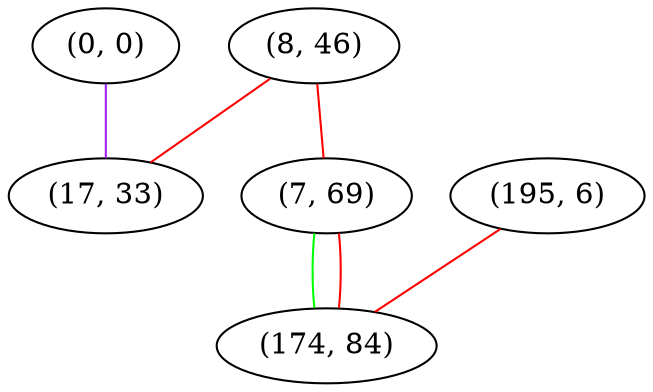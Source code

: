 graph "" {
"(8, 46)";
"(0, 0)";
"(17, 33)";
"(7, 69)";
"(195, 6)";
"(174, 84)";
"(8, 46)" -- "(7, 69)"  [color=red, key=0, weight=1];
"(8, 46)" -- "(17, 33)"  [color=red, key=0, weight=1];
"(0, 0)" -- "(17, 33)"  [color=purple, key=0, weight=4];
"(7, 69)" -- "(174, 84)"  [color=green, key=0, weight=2];
"(7, 69)" -- "(174, 84)"  [color=red, key=1, weight=1];
"(195, 6)" -- "(174, 84)"  [color=red, key=0, weight=1];
}
